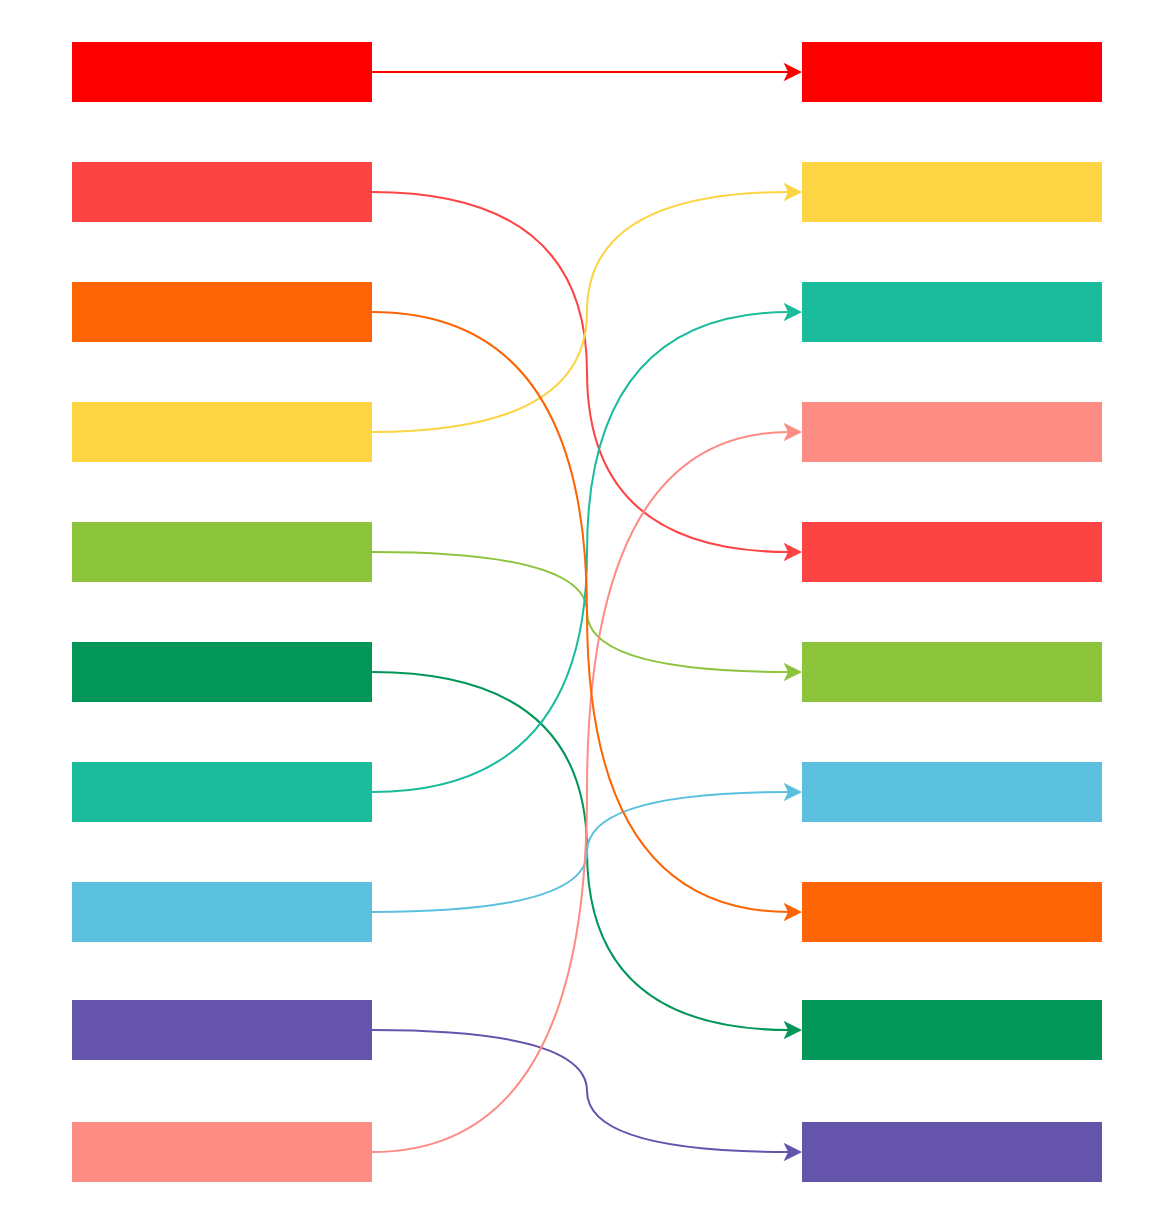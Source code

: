<mxfile version="12.6.5" type="device"><diagram id="oRWujuzd2gAk8hoipl56" name="Page-1"><mxGraphModel dx="946" dy="697" grid="1" gridSize="10" guides="1" tooltips="1" connect="1" arrows="1" fold="1" page="1" pageScale="1" pageWidth="827" pageHeight="1169" math="0" shadow="0"><root><mxCell id="0"/><mxCell id="1" parent="0"/><mxCell id="tsx_RptIWXQ7GQpGs7Qa-29" value="" style="rounded=1;whiteSpace=wrap;html=1;dashed=1;strokeColor=#ffffff;fillColor=none;" parent="1" vertex="1"><mxGeometry x="420" y="590" width="220" height="170" as="geometry"/></mxCell><mxCell id="tsx_RptIWXQ7GQpGs7Qa-26" value="" style="rounded=1;whiteSpace=wrap;html=1;dashed=1;strokeColor=#ffffff;fillColor=none;" parent="1" vertex="1"><mxGeometry x="420" y="410" width="220" height="170" as="geometry"/></mxCell><mxCell id="tsx_RptIWXQ7GQpGs7Qa-1" value="" style="rounded=1;whiteSpace=wrap;html=1;dashed=1;strokeColor=#ffffff;fillColor=none;" parent="1" vertex="1"><mxGeometry x="55" y="160" width="220" height="600" as="geometry"/></mxCell><mxCell id="tsx_RptIWXQ7GQpGs7Qa-3" value="" style="rounded=0;whiteSpace=wrap;html=1;fillColor=#ff0000;strokeColor=none;" parent="1" vertex="1"><mxGeometry x="90" y="180" width="150" height="30" as="geometry"/></mxCell><mxCell id="tsx_RptIWXQ7GQpGs7Qa-4" value="" style="rounded=0;whiteSpace=wrap;html=1;fillColor=#fc4444;strokeColor=none;" parent="1" vertex="1"><mxGeometry x="90" y="240" width="150" height="30" as="geometry"/></mxCell><mxCell id="tsx_RptIWXQ7GQpGs7Qa-5" value="" style="rounded=0;whiteSpace=wrap;html=1;fillColor=#fc6404;strokeColor=none;" parent="1" vertex="1"><mxGeometry x="90" y="300" width="150" height="30" as="geometry"/></mxCell><mxCell id="tsx_RptIWXQ7GQpGs7Qa-6" value="" style="rounded=0;whiteSpace=wrap;html=1;fillColor=#fcd444;strokeColor=none;" parent="1" vertex="1"><mxGeometry x="90" y="360" width="150" height="30" as="geometry"/></mxCell><mxCell id="tsx_RptIWXQ7GQpGs7Qa-7" value="" style="rounded=0;whiteSpace=wrap;html=1;fillColor=#8cc43c;strokeColor=none;" parent="1" vertex="1"><mxGeometry x="90" y="420" width="150" height="30" as="geometry"/></mxCell><mxCell id="tsx_RptIWXQ7GQpGs7Qa-8" value="" style="rounded=0;whiteSpace=wrap;html=1;fillColor=#029658;strokeColor=none;" parent="1" vertex="1"><mxGeometry x="90" y="480" width="150" height="30" as="geometry"/></mxCell><mxCell id="tsx_RptIWXQ7GQpGs7Qa-9" value="" style="rounded=0;whiteSpace=wrap;html=1;fillColor=#1abc9c;strokeColor=none;" parent="1" vertex="1"><mxGeometry x="90" y="540" width="150" height="30" as="geometry"/></mxCell><mxCell id="tsx_RptIWXQ7GQpGs7Qa-10" value="" style="rounded=0;whiteSpace=wrap;html=1;fillColor=#5bc0de;strokeColor=none;" parent="1" vertex="1"><mxGeometry x="90" y="600" width="150" height="30" as="geometry"/></mxCell><mxCell id="tsx_RptIWXQ7GQpGs7Qa-11" value="" style="rounded=0;whiteSpace=wrap;html=1;fillColor=#6454ac;strokeColor=none;" parent="1" vertex="1"><mxGeometry x="90" y="659" width="150" height="30" as="geometry"/></mxCell><mxCell id="tsx_RptIWXQ7GQpGs7Qa-12" value="" style="rounded=0;whiteSpace=wrap;html=1;fillColor=#fc8c84;strokeColor=none;" parent="1" vertex="1"><mxGeometry x="90" y="720" width="150" height="30" as="geometry"/></mxCell><mxCell id="tsx_RptIWXQ7GQpGs7Qa-13" value="" style="endArrow=classic;html=1;strokeColor=#FF0000;exitX=1;exitY=0.5;exitDx=0;exitDy=0;edgeStyle=orthogonalEdgeStyle;curved=1;" parent="1" source="tsx_RptIWXQ7GQpGs7Qa-3" target="tsx_RptIWXQ7GQpGs7Qa-16" edge="1"><mxGeometry width="50" height="50" relative="1" as="geometry"><mxPoint x="275" y="200" as="sourcePoint"/><mxPoint x="325" y="150" as="targetPoint"/></mxGeometry></mxCell><mxCell id="tsx_RptIWXQ7GQpGs7Qa-15" value="" style="rounded=1;whiteSpace=wrap;html=1;dashed=1;strokeColor=#ffffff;fillColor=none;" parent="1" vertex="1"><mxGeometry x="420" y="160" width="220" height="240" as="geometry"/></mxCell><mxCell id="tsx_RptIWXQ7GQpGs7Qa-16" value="" style="rounded=0;whiteSpace=wrap;html=1;fillColor=#ff0000;strokeColor=none;" parent="1" vertex="1"><mxGeometry x="455" y="180" width="150" height="30" as="geometry"/></mxCell><mxCell id="tsx_RptIWXQ7GQpGs7Qa-17" value="" style="rounded=0;whiteSpace=wrap;html=1;fillColor=#fcd444;strokeColor=none;" parent="1" vertex="1"><mxGeometry x="455" y="240" width="150" height="30" as="geometry"/></mxCell><mxCell id="tsx_RptIWXQ7GQpGs7Qa-18" value="" style="rounded=0;whiteSpace=wrap;html=1;fillColor=#1abc9c;strokeColor=none;" parent="1" vertex="1"><mxGeometry x="455" y="300" width="150" height="30" as="geometry"/></mxCell><mxCell id="tsx_RptIWXQ7GQpGs7Qa-19" value="" style="rounded=0;whiteSpace=wrap;html=1;fillColor=#fc8c84;strokeColor=none;" parent="1" vertex="1"><mxGeometry x="455" y="360" width="150" height="30" as="geometry"/></mxCell><mxCell id="tsx_RptIWXQ7GQpGs7Qa-20" value="" style="rounded=0;whiteSpace=wrap;html=1;fillColor=#fc4444;strokeColor=none;" parent="1" vertex="1"><mxGeometry x="455" y="420" width="150" height="30" as="geometry"/></mxCell><mxCell id="tsx_RptIWXQ7GQpGs7Qa-21" value="" style="rounded=0;whiteSpace=wrap;html=1;fillColor=#fc6404;strokeColor=none;" parent="1" vertex="1"><mxGeometry x="455" y="600" width="150" height="30" as="geometry"/></mxCell><mxCell id="tsx_RptIWXQ7GQpGs7Qa-22" value="" style="rounded=0;whiteSpace=wrap;html=1;fillColor=#8cc43c;strokeColor=none;" parent="1" vertex="1"><mxGeometry x="455" y="480" width="150" height="30" as="geometry"/></mxCell><mxCell id="tsx_RptIWXQ7GQpGs7Qa-23" value="" style="rounded=0;whiteSpace=wrap;html=1;fillColor=#5bc0de;strokeColor=none;" parent="1" vertex="1"><mxGeometry x="455" y="540" width="150" height="30" as="geometry"/></mxCell><mxCell id="tsx_RptIWXQ7GQpGs7Qa-24" value="" style="rounded=0;whiteSpace=wrap;html=1;fillColor=#029658;strokeColor=none;" parent="1" vertex="1"><mxGeometry x="455" y="659" width="150" height="30" as="geometry"/></mxCell><mxCell id="tsx_RptIWXQ7GQpGs7Qa-25" value="" style="rounded=0;whiteSpace=wrap;html=1;fillColor=#6454ac;strokeColor=none;" parent="1" vertex="1"><mxGeometry x="455" y="720" width="150" height="30" as="geometry"/></mxCell><mxCell id="tsx_RptIWXQ7GQpGs7Qa-27" value="" style="endArrow=classic;html=1;strokeColor=#FC4444;exitX=1;exitY=0.5;exitDx=0;exitDy=0;entryX=0;entryY=0.5;entryDx=0;entryDy=0;edgeStyle=orthogonalEdgeStyle;curved=1;" parent="1" source="tsx_RptIWXQ7GQpGs7Qa-4" target="tsx_RptIWXQ7GQpGs7Qa-20" edge="1"><mxGeometry width="50" height="50" relative="1" as="geometry"><mxPoint x="250" y="205" as="sourcePoint"/><mxPoint x="370" y="440" as="targetPoint"/></mxGeometry></mxCell><mxCell id="tsx_RptIWXQ7GQpGs7Qa-28" value="" style="endArrow=classic;html=1;strokeColor=#FCD444;exitX=1;exitY=0.5;exitDx=0;exitDy=0;entryX=0;entryY=0.5;entryDx=0;entryDy=0;edgeStyle=orthogonalEdgeStyle;curved=1;" parent="1" source="tsx_RptIWXQ7GQpGs7Qa-6" target="tsx_RptIWXQ7GQpGs7Qa-17" edge="1"><mxGeometry width="50" height="50" relative="1" as="geometry"><mxPoint x="250" y="265" as="sourcePoint"/><mxPoint x="465" y="445" as="targetPoint"/></mxGeometry></mxCell><mxCell id="tsx_RptIWXQ7GQpGs7Qa-30" value="" style="endArrow=classic;html=1;strokeColor=#8CC43C;exitX=1;exitY=0.5;exitDx=0;exitDy=0;entryX=0;entryY=0.5;entryDx=0;entryDy=0;edgeStyle=orthogonalEdgeStyle;curved=1;" parent="1" source="tsx_RptIWXQ7GQpGs7Qa-7" target="tsx_RptIWXQ7GQpGs7Qa-22" edge="1"><mxGeometry width="50" height="50" relative="1" as="geometry"><mxPoint x="250" y="385" as="sourcePoint"/><mxPoint x="465" y="265" as="targetPoint"/></mxGeometry></mxCell><mxCell id="tsx_RptIWXQ7GQpGs7Qa-31" value="" style="endArrow=classic;html=1;strokeColor=#029658;exitX=1;exitY=0.5;exitDx=0;exitDy=0;entryX=0;entryY=0.5;entryDx=0;entryDy=0;edgeStyle=orthogonalEdgeStyle;curved=1;" parent="1" source="tsx_RptIWXQ7GQpGs7Qa-8" target="tsx_RptIWXQ7GQpGs7Qa-24" edge="1"><mxGeometry width="50" height="50" relative="1" as="geometry"><mxPoint x="250" y="445" as="sourcePoint"/><mxPoint x="465" y="505" as="targetPoint"/></mxGeometry></mxCell><mxCell id="tsx_RptIWXQ7GQpGs7Qa-32" value="" style="endArrow=classic;html=1;strokeColor=#1ABC9C;exitX=1;exitY=0.5;exitDx=0;exitDy=0;entryX=0;entryY=0.5;entryDx=0;entryDy=0;edgeStyle=orthogonalEdgeStyle;curved=1;" parent="1" source="tsx_RptIWXQ7GQpGs7Qa-9" target="tsx_RptIWXQ7GQpGs7Qa-18" edge="1"><mxGeometry width="50" height="50" relative="1" as="geometry"><mxPoint x="260" y="455" as="sourcePoint"/><mxPoint x="475" y="515" as="targetPoint"/></mxGeometry></mxCell><mxCell id="tsx_RptIWXQ7GQpGs7Qa-33" value="" style="endArrow=classic;html=1;strokeColor=#5BC0DE;exitX=1;exitY=0.5;exitDx=0;exitDy=0;entryX=0;entryY=0.5;entryDx=0;entryDy=0;edgeStyle=orthogonalEdgeStyle;curved=1;" parent="1" source="tsx_RptIWXQ7GQpGs7Qa-10" target="tsx_RptIWXQ7GQpGs7Qa-23" edge="1"><mxGeometry width="50" height="50" relative="1" as="geometry"><mxPoint x="270" y="465" as="sourcePoint"/><mxPoint x="485" y="525" as="targetPoint"/></mxGeometry></mxCell><mxCell id="tsx_RptIWXQ7GQpGs7Qa-34" value="" style="endArrow=classic;html=1;strokeColor=#6454AC;exitX=1;exitY=0.5;exitDx=0;exitDy=0;entryX=0;entryY=0.5;entryDx=0;entryDy=0;edgeStyle=orthogonalEdgeStyle;curved=1;" parent="1" source="tsx_RptIWXQ7GQpGs7Qa-11" target="tsx_RptIWXQ7GQpGs7Qa-25" edge="1"><mxGeometry width="50" height="50" relative="1" as="geometry"><mxPoint x="280" y="475" as="sourcePoint"/><mxPoint x="495" y="535" as="targetPoint"/></mxGeometry></mxCell><mxCell id="tsx_RptIWXQ7GQpGs7Qa-35" value="" style="endArrow=classic;html=1;strokeColor=#FC8C84;exitX=1;exitY=0.5;exitDx=0;exitDy=0;entryX=0;entryY=0.5;entryDx=0;entryDy=0;edgeStyle=orthogonalEdgeStyle;curved=1;" parent="1" source="tsx_RptIWXQ7GQpGs7Qa-12" target="tsx_RptIWXQ7GQpGs7Qa-19" edge="1"><mxGeometry width="50" height="50" relative="1" as="geometry"><mxPoint x="290" y="485" as="sourcePoint"/><mxPoint x="505" y="545" as="targetPoint"/></mxGeometry></mxCell><mxCell id="tsx_RptIWXQ7GQpGs7Qa-36" value="" style="endArrow=classic;html=1;strokeColor=#FC6404;exitX=1;exitY=0.5;exitDx=0;exitDy=0;entryX=0;entryY=0.5;entryDx=0;entryDy=0;edgeStyle=orthogonalEdgeStyle;curved=1;" parent="1" source="tsx_RptIWXQ7GQpGs7Qa-5" target="tsx_RptIWXQ7GQpGs7Qa-21" edge="1"><mxGeometry width="50" height="50" relative="1" as="geometry"><mxPoint x="300" y="495" as="sourcePoint"/><mxPoint x="515" y="555" as="targetPoint"/></mxGeometry></mxCell><mxCell id="tsx_RptIWXQ7GQpGs7Qa-37" value="ten.txt" style="text;html=1;strokeColor=none;fillColor=none;align=center;verticalAlign=middle;whiteSpace=wrap;rounded=0;fontColor=#fff;rotation=-90;" parent="1" vertex="1"><mxGeometry x="52" y="458" width="40" height="20" as="geometry"/></mxCell><mxCell id="tsx_RptIWXQ7GQpGs7Qa-38" value="a" style="text;html=1;strokeColor=none;fillColor=none;align=center;verticalAlign=middle;whiteSpace=wrap;rounded=0;fontColor=#fff;rotation=90;" parent="1" vertex="1"><mxGeometry x="605" y="275" width="40" height="20" as="geometry"/></mxCell><mxCell id="tsx_RptIWXQ7GQpGs7Qa-39" value="b" style="text;html=1;strokeColor=none;fillColor=none;align=center;verticalAlign=middle;whiteSpace=wrap;rounded=0;fontColor=#fff;rotation=90;" parent="1" vertex="1"><mxGeometry x="605" y="485" width="40" height="20" as="geometry"/></mxCell><mxCell id="tsx_RptIWXQ7GQpGs7Qa-40" value="c" style="text;html=1;strokeColor=none;fillColor=none;align=center;verticalAlign=middle;whiteSpace=wrap;rounded=0;fontColor=#fff;rotation=90;" parent="1" vertex="1"><mxGeometry x="605" y="665" width="40" height="20" as="geometry"/></mxCell></root></mxGraphModel></diagram></mxfile>